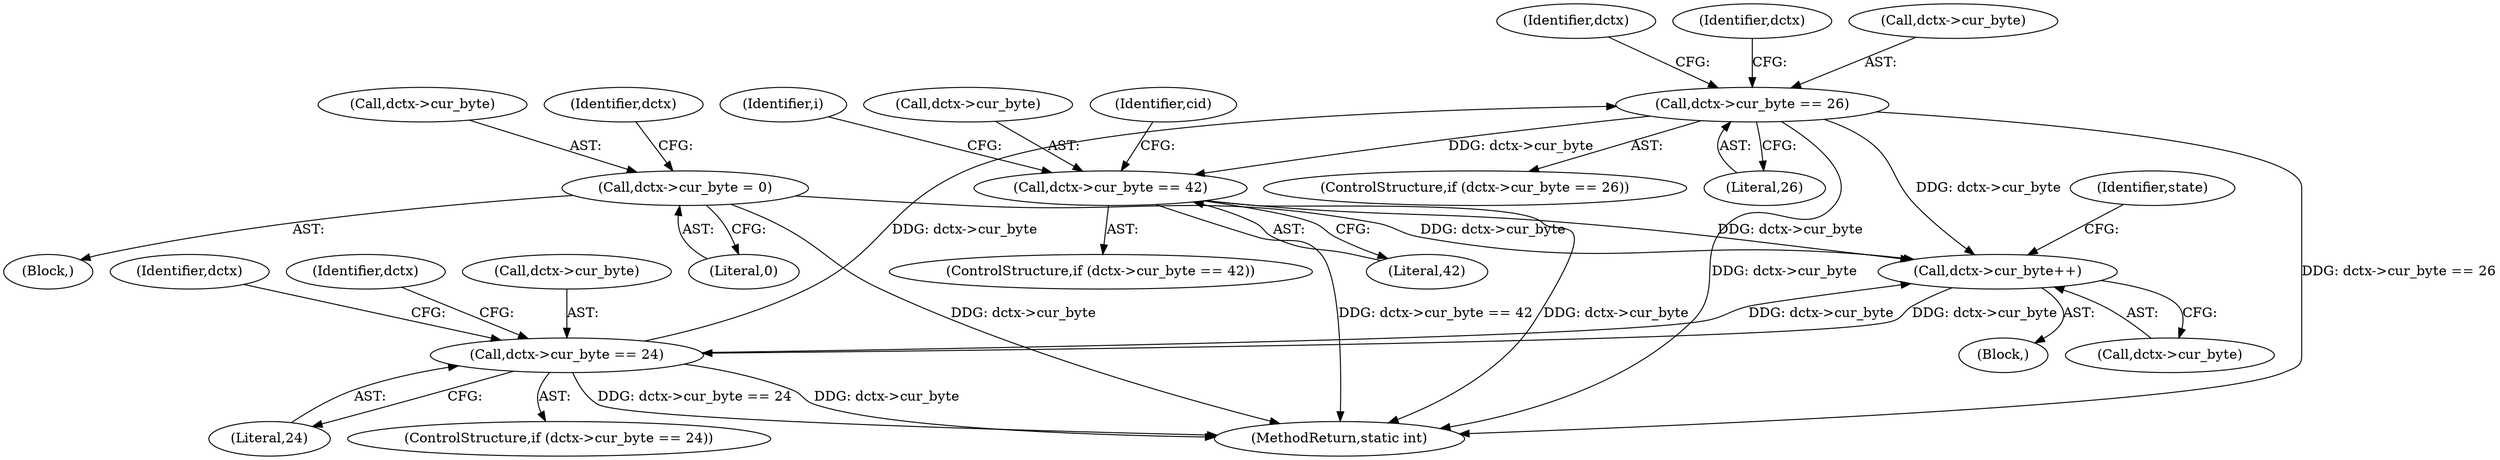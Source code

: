 digraph "0_FFmpeg_0a709e2a10b8288a0cc383547924ecfe285cef89@pointer" {
"1000220" [label="(Call,dctx->cur_byte == 26)"];
"1000203" [label="(Call,dctx->cur_byte == 24)"];
"1000189" [label="(Call,dctx->cur_byte++)"];
"1000158" [label="(Call,dctx->cur_byte = 0)"];
"1000220" [label="(Call,dctx->cur_byte == 26)"];
"1000237" [label="(Call,dctx->cur_byte == 42)"];
"1000219" [label="(ControlStructure,if (dctx->cur_byte == 26))"];
"1000211" [label="(Identifier,dctx)"];
"1000158" [label="(Call,dctx->cur_byte = 0)"];
"1000207" [label="(Literal,24)"];
"1000165" [label="(Identifier,dctx)"];
"1000202" [label="(ControlStructure,if (dctx->cur_byte == 24))"];
"1000245" [label="(Identifier,cid)"];
"1000159" [label="(Call,dctx->cur_byte)"];
"1000203" [label="(Call,dctx->cur_byte == 24)"];
"1000162" [label="(Literal,0)"];
"1000224" [label="(Literal,26)"];
"1000189" [label="(Call,dctx->cur_byte++)"];
"1000237" [label="(Call,dctx->cur_byte == 42)"];
"1000220" [label="(Call,dctx->cur_byte == 26)"];
"1000241" [label="(Literal,42)"];
"1000236" [label="(ControlStructure,if (dctx->cur_byte == 42))"];
"1000222" [label="(Identifier,dctx)"];
"1000228" [label="(Identifier,dctx)"];
"1000188" [label="(Block,)"];
"1000187" [label="(Identifier,i)"];
"1000190" [label="(Call,dctx->cur_byte)"];
"1000152" [label="(Block,)"];
"1000204" [label="(Call,dctx->cur_byte)"];
"1000397" [label="(MethodReturn,static int)"];
"1000238" [label="(Call,dctx->cur_byte)"];
"1000239" [label="(Identifier,dctx)"];
"1000221" [label="(Call,dctx->cur_byte)"];
"1000194" [label="(Identifier,state)"];
"1000220" -> "1000219"  [label="AST: "];
"1000220" -> "1000224"  [label="CFG: "];
"1000221" -> "1000220"  [label="AST: "];
"1000224" -> "1000220"  [label="AST: "];
"1000228" -> "1000220"  [label="CFG: "];
"1000239" -> "1000220"  [label="CFG: "];
"1000220" -> "1000397"  [label="DDG: dctx->cur_byte"];
"1000220" -> "1000397"  [label="DDG: dctx->cur_byte == 26"];
"1000220" -> "1000189"  [label="DDG: dctx->cur_byte"];
"1000203" -> "1000220"  [label="DDG: dctx->cur_byte"];
"1000220" -> "1000237"  [label="DDG: dctx->cur_byte"];
"1000203" -> "1000202"  [label="AST: "];
"1000203" -> "1000207"  [label="CFG: "];
"1000204" -> "1000203"  [label="AST: "];
"1000207" -> "1000203"  [label="AST: "];
"1000211" -> "1000203"  [label="CFG: "];
"1000222" -> "1000203"  [label="CFG: "];
"1000203" -> "1000397"  [label="DDG: dctx->cur_byte == 24"];
"1000203" -> "1000397"  [label="DDG: dctx->cur_byte"];
"1000203" -> "1000189"  [label="DDG: dctx->cur_byte"];
"1000189" -> "1000203"  [label="DDG: dctx->cur_byte"];
"1000189" -> "1000188"  [label="AST: "];
"1000189" -> "1000190"  [label="CFG: "];
"1000190" -> "1000189"  [label="AST: "];
"1000194" -> "1000189"  [label="CFG: "];
"1000158" -> "1000189"  [label="DDG: dctx->cur_byte"];
"1000237" -> "1000189"  [label="DDG: dctx->cur_byte"];
"1000158" -> "1000152"  [label="AST: "];
"1000158" -> "1000162"  [label="CFG: "];
"1000159" -> "1000158"  [label="AST: "];
"1000162" -> "1000158"  [label="AST: "];
"1000165" -> "1000158"  [label="CFG: "];
"1000158" -> "1000397"  [label="DDG: dctx->cur_byte"];
"1000237" -> "1000236"  [label="AST: "];
"1000237" -> "1000241"  [label="CFG: "];
"1000238" -> "1000237"  [label="AST: "];
"1000241" -> "1000237"  [label="AST: "];
"1000245" -> "1000237"  [label="CFG: "];
"1000187" -> "1000237"  [label="CFG: "];
"1000237" -> "1000397"  [label="DDG: dctx->cur_byte == 42"];
"1000237" -> "1000397"  [label="DDG: dctx->cur_byte"];
}
